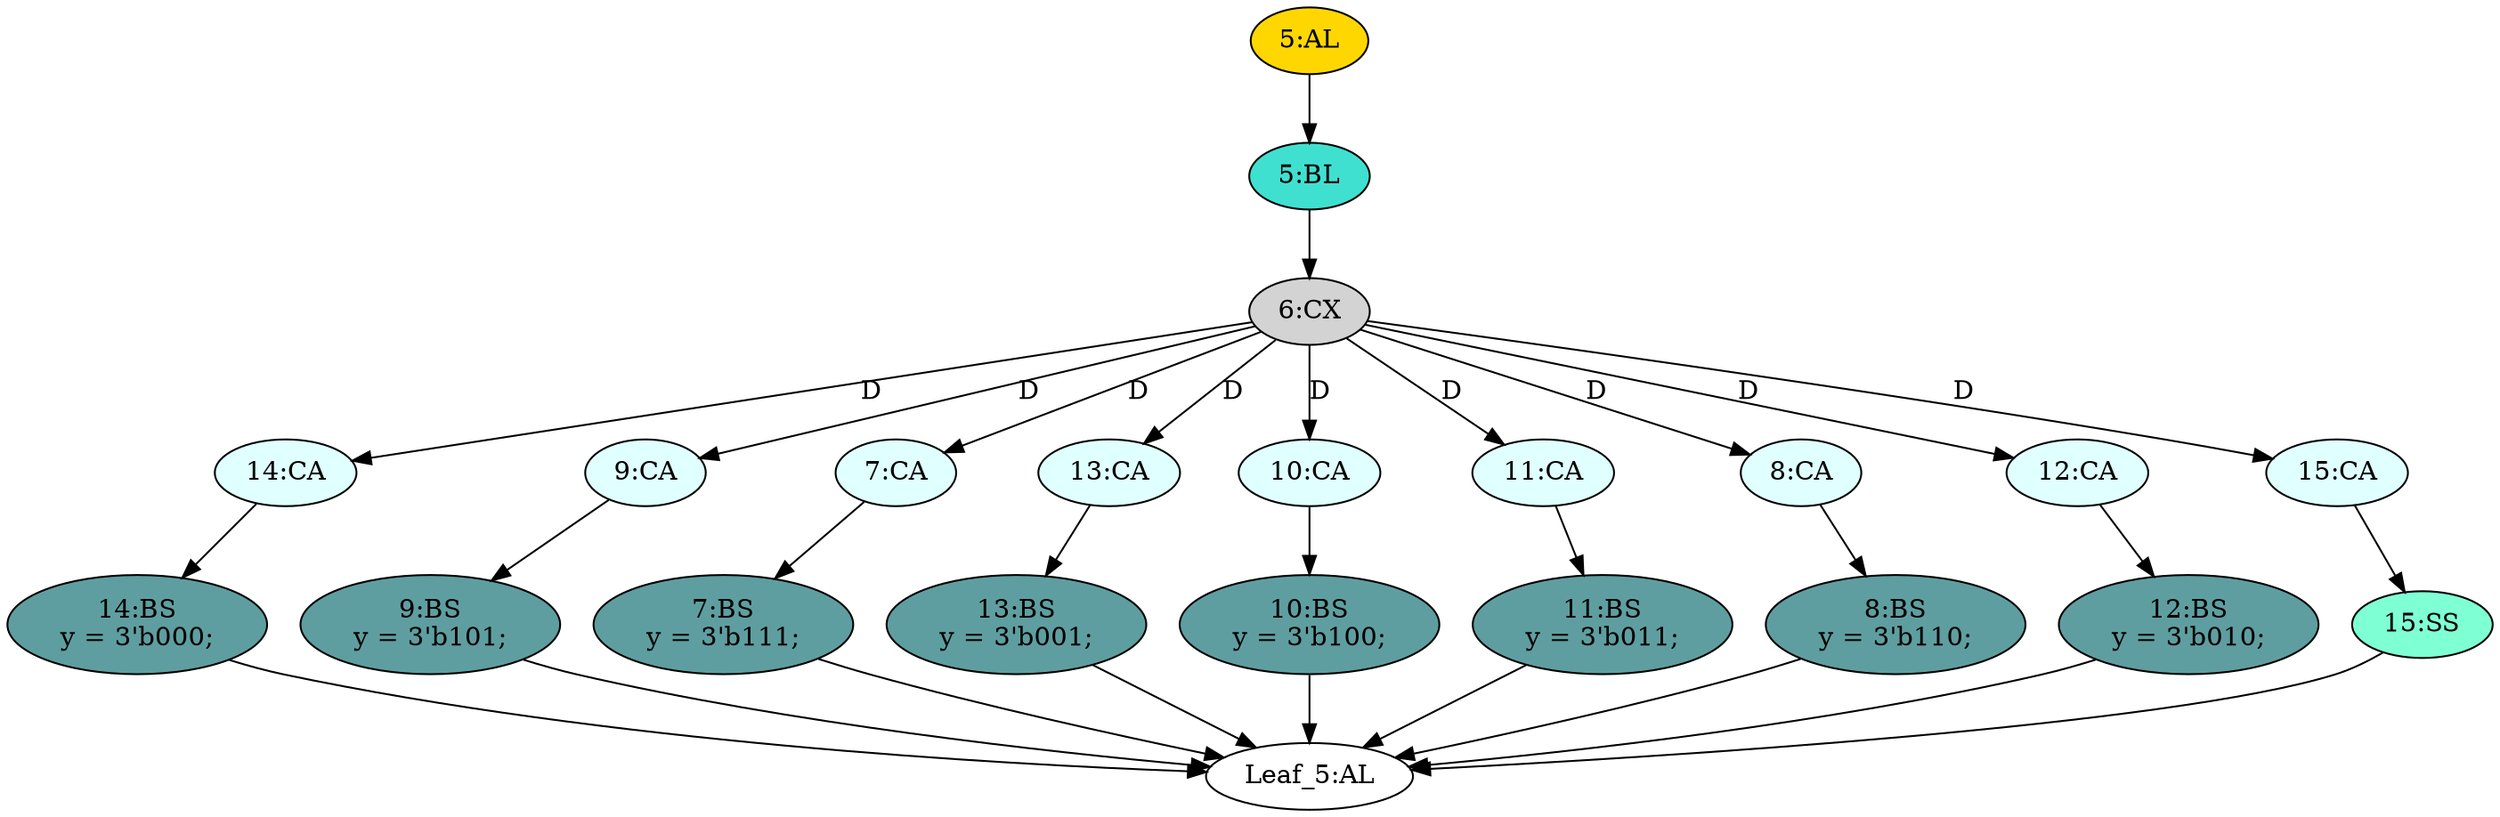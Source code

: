 strict digraph "" {
	node [label="\N"];
	"8:BS"	 [ast="<pyverilog.vparser.ast.BlockingSubstitution object at 0x7f29ac685490>",
		fillcolor=cadetblue,
		label="8:BS
y = 3'b110;",
		statements="[<pyverilog.vparser.ast.BlockingSubstitution object at 0x7f29ac685490>]",
		style=filled,
		typ=BlockingSubstitution];
	"Leaf_5:AL"	 [def_var="['y']",
		label="Leaf_5:AL"];
	"8:BS" -> "Leaf_5:AL"	 [cond="[]",
		lineno=None];
	"12:BS"	 [ast="<pyverilog.vparser.ast.BlockingSubstitution object at 0x7f29ac685710>",
		fillcolor=cadetblue,
		label="12:BS
y = 3'b010;",
		statements="[<pyverilog.vparser.ast.BlockingSubstitution object at 0x7f29ac685710>]",
		style=filled,
		typ=BlockingSubstitution];
	"12:BS" -> "Leaf_5:AL"	 [cond="[]",
		lineno=None];
	"14:CA"	 [ast="<pyverilog.vparser.ast.Case object at 0x7f29ac685850>",
		fillcolor=lightcyan,
		label="14:CA",
		statements="[]",
		style=filled,
		typ=Case];
	"14:BS"	 [ast="<pyverilog.vparser.ast.BlockingSubstitution object at 0x7f29ac685910>",
		fillcolor=cadetblue,
		label="14:BS
y = 3'b000;",
		statements="[<pyverilog.vparser.ast.BlockingSubstitution object at 0x7f29ac685910>]",
		style=filled,
		typ=BlockingSubstitution];
	"14:CA" -> "14:BS"	 [cond="[]",
		lineno=None];
	"5:BL"	 [ast="<pyverilog.vparser.ast.Block object at 0x7f29ac685a50>",
		fillcolor=turquoise,
		label="5:BL",
		statements="[]",
		style=filled,
		typ=Block];
	"6:CX"	 [ast="<pyverilog.vparser.ast.CasexStatement object at 0x7f29ac685a90>",
		fillcolor=lightgray,
		label="6:CX",
		statements="[]",
		style=filled,
		typ=CasexStatement];
	"5:BL" -> "6:CX"	 [cond="[]",
		lineno=None];
	"11:BS"	 [ast="<pyverilog.vparser.ast.BlockingSubstitution object at 0x7f29ac6923d0>",
		fillcolor=cadetblue,
		label="11:BS
y = 3'b011;",
		statements="[<pyverilog.vparser.ast.BlockingSubstitution object at 0x7f29ac6923d0>]",
		style=filled,
		typ=BlockingSubstitution];
	"11:BS" -> "Leaf_5:AL"	 [cond="[]",
		lineno=None];
	"9:CA"	 [ast="<pyverilog.vparser.ast.Case object at 0x7f29ac685e50>",
		fillcolor=lightcyan,
		label="9:CA",
		statements="[]",
		style=filled,
		typ=Case];
	"9:BS"	 [ast="<pyverilog.vparser.ast.BlockingSubstitution object at 0x7f29ac685f10>",
		fillcolor=cadetblue,
		label="9:BS
y = 3'b101;",
		statements="[<pyverilog.vparser.ast.BlockingSubstitution object at 0x7f29ac685f10>]",
		style=filled,
		typ=BlockingSubstitution];
	"9:CA" -> "9:BS"	 [cond="[]",
		lineno=None];
	"7:CA"	 [ast="<pyverilog.vparser.ast.Case object at 0x7f29ac685b50>",
		fillcolor=lightcyan,
		label="7:CA",
		statements="[]",
		style=filled,
		typ=Case];
	"7:BS"	 [ast="<pyverilog.vparser.ast.BlockingSubstitution object at 0x7f29ac685c10>",
		fillcolor=cadetblue,
		label="7:BS
y = 3'b111;",
		statements="[<pyverilog.vparser.ast.BlockingSubstitution object at 0x7f29ac685c10>]",
		style=filled,
		typ=BlockingSubstitution];
	"7:CA" -> "7:BS"	 [cond="[]",
		lineno=None];
	"13:CA"	 [ast="<pyverilog.vparser.ast.Case object at 0x7f29ac692650>",
		fillcolor=lightcyan,
		label="13:CA",
		statements="[]",
		style=filled,
		typ=Case];
	"13:BS"	 [ast="<pyverilog.vparser.ast.BlockingSubstitution object at 0x7f29ac692710>",
		fillcolor=cadetblue,
		label="13:BS
y = 3'b001;",
		statements="[<pyverilog.vparser.ast.BlockingSubstitution object at 0x7f29ac692710>]",
		style=filled,
		typ=BlockingSubstitution];
	"13:CA" -> "13:BS"	 [cond="[]",
		lineno=None];
	"10:CA"	 [ast="<pyverilog.vparser.ast.Case object at 0x7f29ac6920d0>",
		fillcolor=lightcyan,
		label="10:CA",
		statements="[]",
		style=filled,
		typ=Case];
	"10:BS"	 [ast="<pyverilog.vparser.ast.BlockingSubstitution object at 0x7f29ac692190>",
		fillcolor=cadetblue,
		label="10:BS
y = 3'b100;",
		statements="[<pyverilog.vparser.ast.BlockingSubstitution object at 0x7f29ac692190>]",
		style=filled,
		typ=BlockingSubstitution];
	"10:CA" -> "10:BS"	 [cond="[]",
		lineno=None];
	"6:CX" -> "14:CA"	 [cond="['D']",
		label=D,
		lineno=6];
	"6:CX" -> "9:CA"	 [cond="['D']",
		label=D,
		lineno=6];
	"6:CX" -> "7:CA"	 [cond="['D']",
		label=D,
		lineno=6];
	"6:CX" -> "13:CA"	 [cond="['D']",
		label=D,
		lineno=6];
	"6:CX" -> "10:CA"	 [cond="['D']",
		label=D,
		lineno=6];
	"11:CA"	 [ast="<pyverilog.vparser.ast.Case object at 0x7f29ac692310>",
		fillcolor=lightcyan,
		label="11:CA",
		statements="[]",
		style=filled,
		typ=Case];
	"6:CX" -> "11:CA"	 [cond="['D']",
		label=D,
		lineno=6];
	"8:CA"	 [ast="<pyverilog.vparser.ast.Case object at 0x7f29ac685d50>",
		fillcolor=lightcyan,
		label="8:CA",
		statements="[]",
		style=filled,
		typ=Case];
	"6:CX" -> "8:CA"	 [cond="['D']",
		label=D,
		lineno=6];
	"12:CA"	 [ast="<pyverilog.vparser.ast.Case object at 0x7f29ac692550>",
		fillcolor=lightcyan,
		label="12:CA",
		statements="[]",
		style=filled,
		typ=Case];
	"6:CX" -> "12:CA"	 [cond="['D']",
		label=D,
		lineno=6];
	"15:CA"	 [ast="<pyverilog.vparser.ast.Case object at 0x7f29ac692890>",
		fillcolor=lightcyan,
		label="15:CA",
		statements="[]",
		style=filled,
		typ=Case];
	"6:CX" -> "15:CA"	 [cond="['D']",
		label=D,
		lineno=6];
	"11:CA" -> "11:BS"	 [cond="[]",
		lineno=None];
	"5:AL"	 [ast="<pyverilog.vparser.ast.Always object at 0x7f29ac692a10>",
		clk_sens=False,
		fillcolor=gold,
		label="5:AL",
		sens="['D']",
		statements="[]",
		style=filled,
		typ=Always,
		use_var="['D']"];
	"5:AL" -> "5:BL"	 [cond="[]",
		lineno=None];
	"9:BS" -> "Leaf_5:AL"	 [cond="[]",
		lineno=None];
	"7:BS" -> "Leaf_5:AL"	 [cond="[]",
		lineno=None];
	"8:CA" -> "8:BS"	 [cond="[]",
		lineno=None];
	"14:BS" -> "Leaf_5:AL"	 [cond="[]",
		lineno=None];
	"12:CA" -> "12:BS"	 [cond="[]",
		lineno=None];
	"10:BS" -> "Leaf_5:AL"	 [cond="[]",
		lineno=None];
	"13:BS" -> "Leaf_5:AL"	 [cond="[]",
		lineno=None];
	"15:SS"	 [ast="<pyverilog.vparser.ast.SingleStatement object at 0x7f29ac6928d0>",
		fillcolor=aquamarine,
		label="15:SS",
		statements="[]",
		style=filled,
		typ=SingleStatement];
	"15:SS" -> "Leaf_5:AL"	 [cond="[]",
		lineno=None];
	"15:CA" -> "15:SS"	 [cond="[]",
		lineno=None];
}
